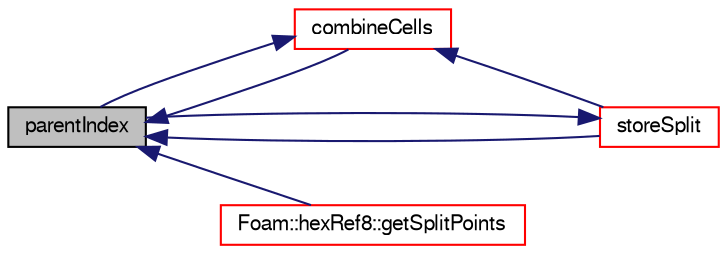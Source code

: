 digraph "parentIndex"
{
  bgcolor="transparent";
  edge [fontname="FreeSans",fontsize="10",labelfontname="FreeSans",labelfontsize="10"];
  node [fontname="FreeSans",fontsize="10",shape=record];
  rankdir="LR";
  Node1095 [label="parentIndex",height=0.2,width=0.4,color="black", fillcolor="grey75", style="filled", fontcolor="black"];
  Node1095 -> Node1096 [dir="back",color="midnightblue",fontsize="10",style="solid",fontname="FreeSans"];
  Node1096 [label="combineCells",height=0.2,width=0.4,color="red",URL="$a21690.html#a30037f784aec0ddfbcb4143fbc737ca7",tooltip="Store combining 8 cells into master. "];
  Node1096 -> Node1105 [dir="back",color="midnightblue",fontsize="10",style="solid",fontname="FreeSans"];
  Node1105 [label="storeSplit",height=0.2,width=0.4,color="red",URL="$a21690.html#a18c6de6437321e5de64b0fec4180a69f",tooltip="Store splitting of cell into 8. "];
  Node1105 -> Node1095 [dir="back",color="midnightblue",fontsize="10",style="solid",fontname="FreeSans"];
  Node1096 -> Node1095 [dir="back",color="midnightblue",fontsize="10",style="solid",fontname="FreeSans"];
  Node1095 -> Node1099 [dir="back",color="midnightblue",fontsize="10",style="solid",fontname="FreeSans"];
  Node1099 [label="Foam::hexRef8::getSplitPoints",height=0.2,width=0.4,color="red",URL="$a21654.html#ac55c740f15a44b2b3d141f3c4710abbd",tooltip="Return the points at the centre of top-level split cells. "];
  Node1095 -> Node1105 [dir="back",color="midnightblue",fontsize="10",style="solid",fontname="FreeSans"];
}
